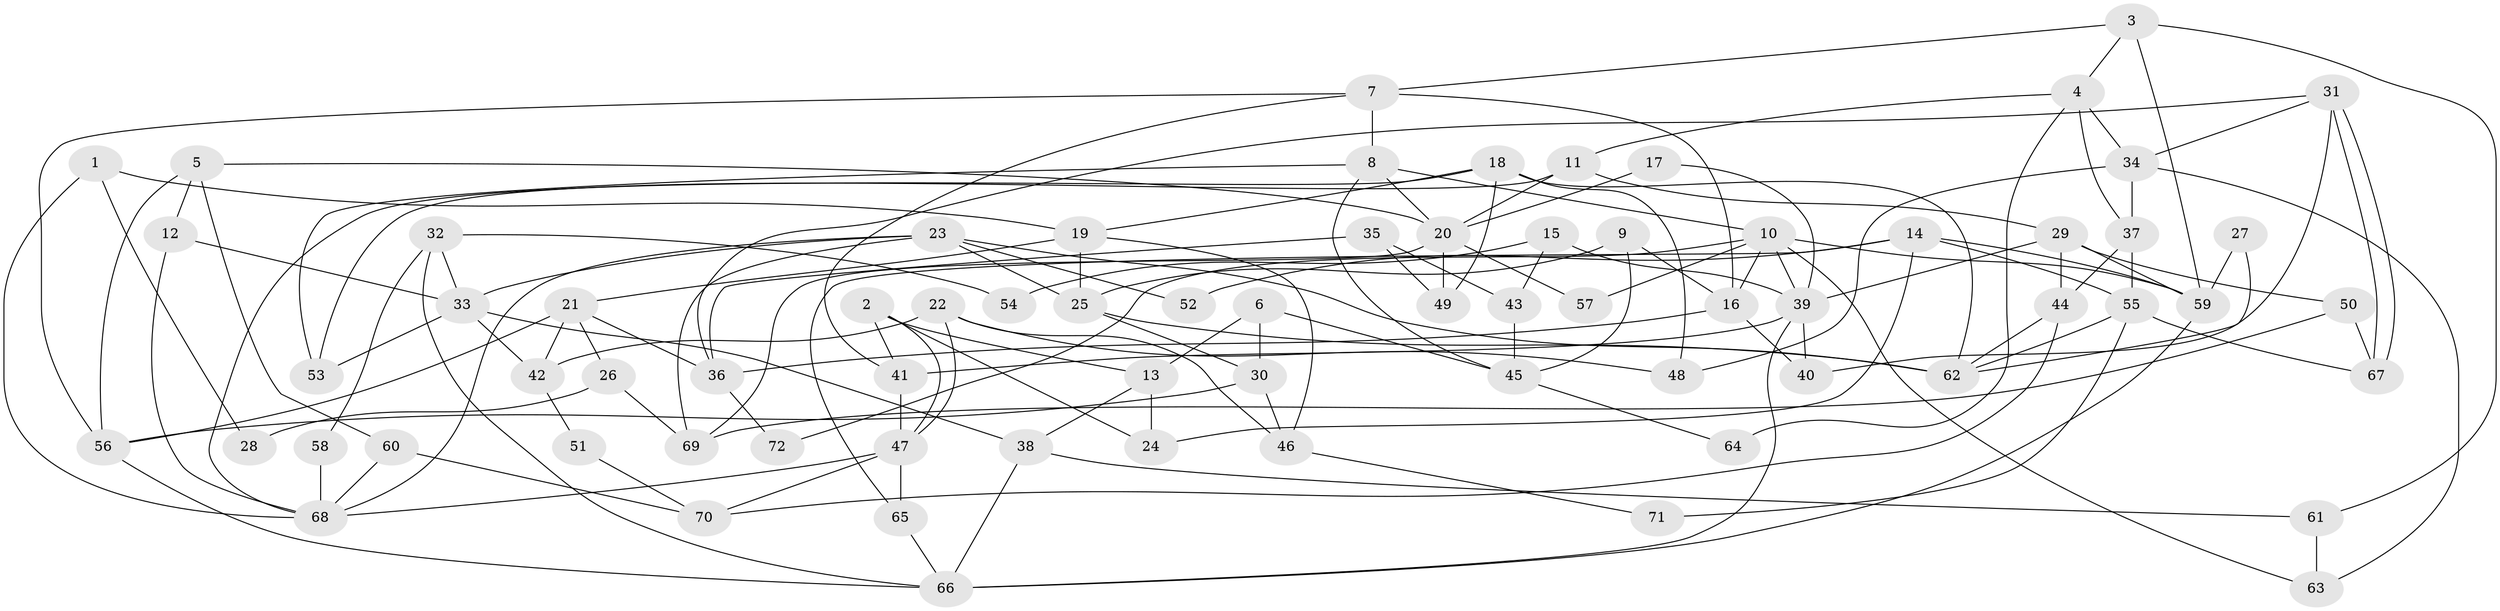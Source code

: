 // coarse degree distribution, {6: 0.08333333333333333, 5: 0.1388888888888889, 15: 0.027777777777777776, 9: 0.1111111111111111, 7: 0.027777777777777776, 11: 0.027777777777777776, 3: 0.08333333333333333, 8: 0.1111111111111111, 2: 0.2222222222222222, 4: 0.1388888888888889, 13: 0.027777777777777776}
// Generated by graph-tools (version 1.1) at 2025/18/03/04/25 18:18:41]
// undirected, 72 vertices, 144 edges
graph export_dot {
graph [start="1"]
  node [color=gray90,style=filled];
  1;
  2;
  3;
  4;
  5;
  6;
  7;
  8;
  9;
  10;
  11;
  12;
  13;
  14;
  15;
  16;
  17;
  18;
  19;
  20;
  21;
  22;
  23;
  24;
  25;
  26;
  27;
  28;
  29;
  30;
  31;
  32;
  33;
  34;
  35;
  36;
  37;
  38;
  39;
  40;
  41;
  42;
  43;
  44;
  45;
  46;
  47;
  48;
  49;
  50;
  51;
  52;
  53;
  54;
  55;
  56;
  57;
  58;
  59;
  60;
  61;
  62;
  63;
  64;
  65;
  66;
  67;
  68;
  69;
  70;
  71;
  72;
  1 -- 68;
  1 -- 19;
  1 -- 28;
  2 -- 47;
  2 -- 24;
  2 -- 13;
  2 -- 41;
  3 -- 4;
  3 -- 61;
  3 -- 7;
  3 -- 59;
  4 -- 11;
  4 -- 37;
  4 -- 34;
  4 -- 64;
  5 -- 56;
  5 -- 20;
  5 -- 12;
  5 -- 60;
  6 -- 30;
  6 -- 13;
  6 -- 45;
  7 -- 8;
  7 -- 16;
  7 -- 41;
  7 -- 56;
  8 -- 45;
  8 -- 10;
  8 -- 20;
  8 -- 53;
  9 -- 25;
  9 -- 16;
  9 -- 45;
  10 -- 39;
  10 -- 16;
  10 -- 57;
  10 -- 59;
  10 -- 63;
  10 -- 72;
  11 -- 29;
  11 -- 53;
  11 -- 20;
  12 -- 68;
  12 -- 33;
  13 -- 38;
  13 -- 24;
  14 -- 65;
  14 -- 59;
  14 -- 24;
  14 -- 52;
  14 -- 55;
  15 -- 43;
  15 -- 39;
  15 -- 54;
  16 -- 40;
  16 -- 36;
  17 -- 39;
  17 -- 20;
  18 -- 48;
  18 -- 62;
  18 -- 19;
  18 -- 49;
  18 -- 68;
  19 -- 21;
  19 -- 25;
  19 -- 46;
  20 -- 49;
  20 -- 57;
  20 -- 69;
  21 -- 36;
  21 -- 56;
  21 -- 26;
  21 -- 42;
  22 -- 46;
  22 -- 42;
  22 -- 47;
  22 -- 48;
  23 -- 62;
  23 -- 68;
  23 -- 25;
  23 -- 33;
  23 -- 52;
  23 -- 69;
  25 -- 30;
  25 -- 62;
  26 -- 69;
  26 -- 28;
  27 -- 62;
  27 -- 59;
  29 -- 59;
  29 -- 44;
  29 -- 39;
  29 -- 50;
  30 -- 56;
  30 -- 46;
  31 -- 67;
  31 -- 67;
  31 -- 34;
  31 -- 36;
  31 -- 40;
  32 -- 33;
  32 -- 66;
  32 -- 54;
  32 -- 58;
  33 -- 38;
  33 -- 42;
  33 -- 53;
  34 -- 37;
  34 -- 48;
  34 -- 63;
  35 -- 36;
  35 -- 49;
  35 -- 43;
  36 -- 72;
  37 -- 44;
  37 -- 55;
  38 -- 66;
  38 -- 61;
  39 -- 41;
  39 -- 40;
  39 -- 66;
  41 -- 47;
  42 -- 51;
  43 -- 45;
  44 -- 70;
  44 -- 62;
  45 -- 64;
  46 -- 71;
  47 -- 65;
  47 -- 68;
  47 -- 70;
  50 -- 69;
  50 -- 67;
  51 -- 70;
  55 -- 67;
  55 -- 62;
  55 -- 71;
  56 -- 66;
  58 -- 68;
  59 -- 66;
  60 -- 68;
  60 -- 70;
  61 -- 63;
  65 -- 66;
}
